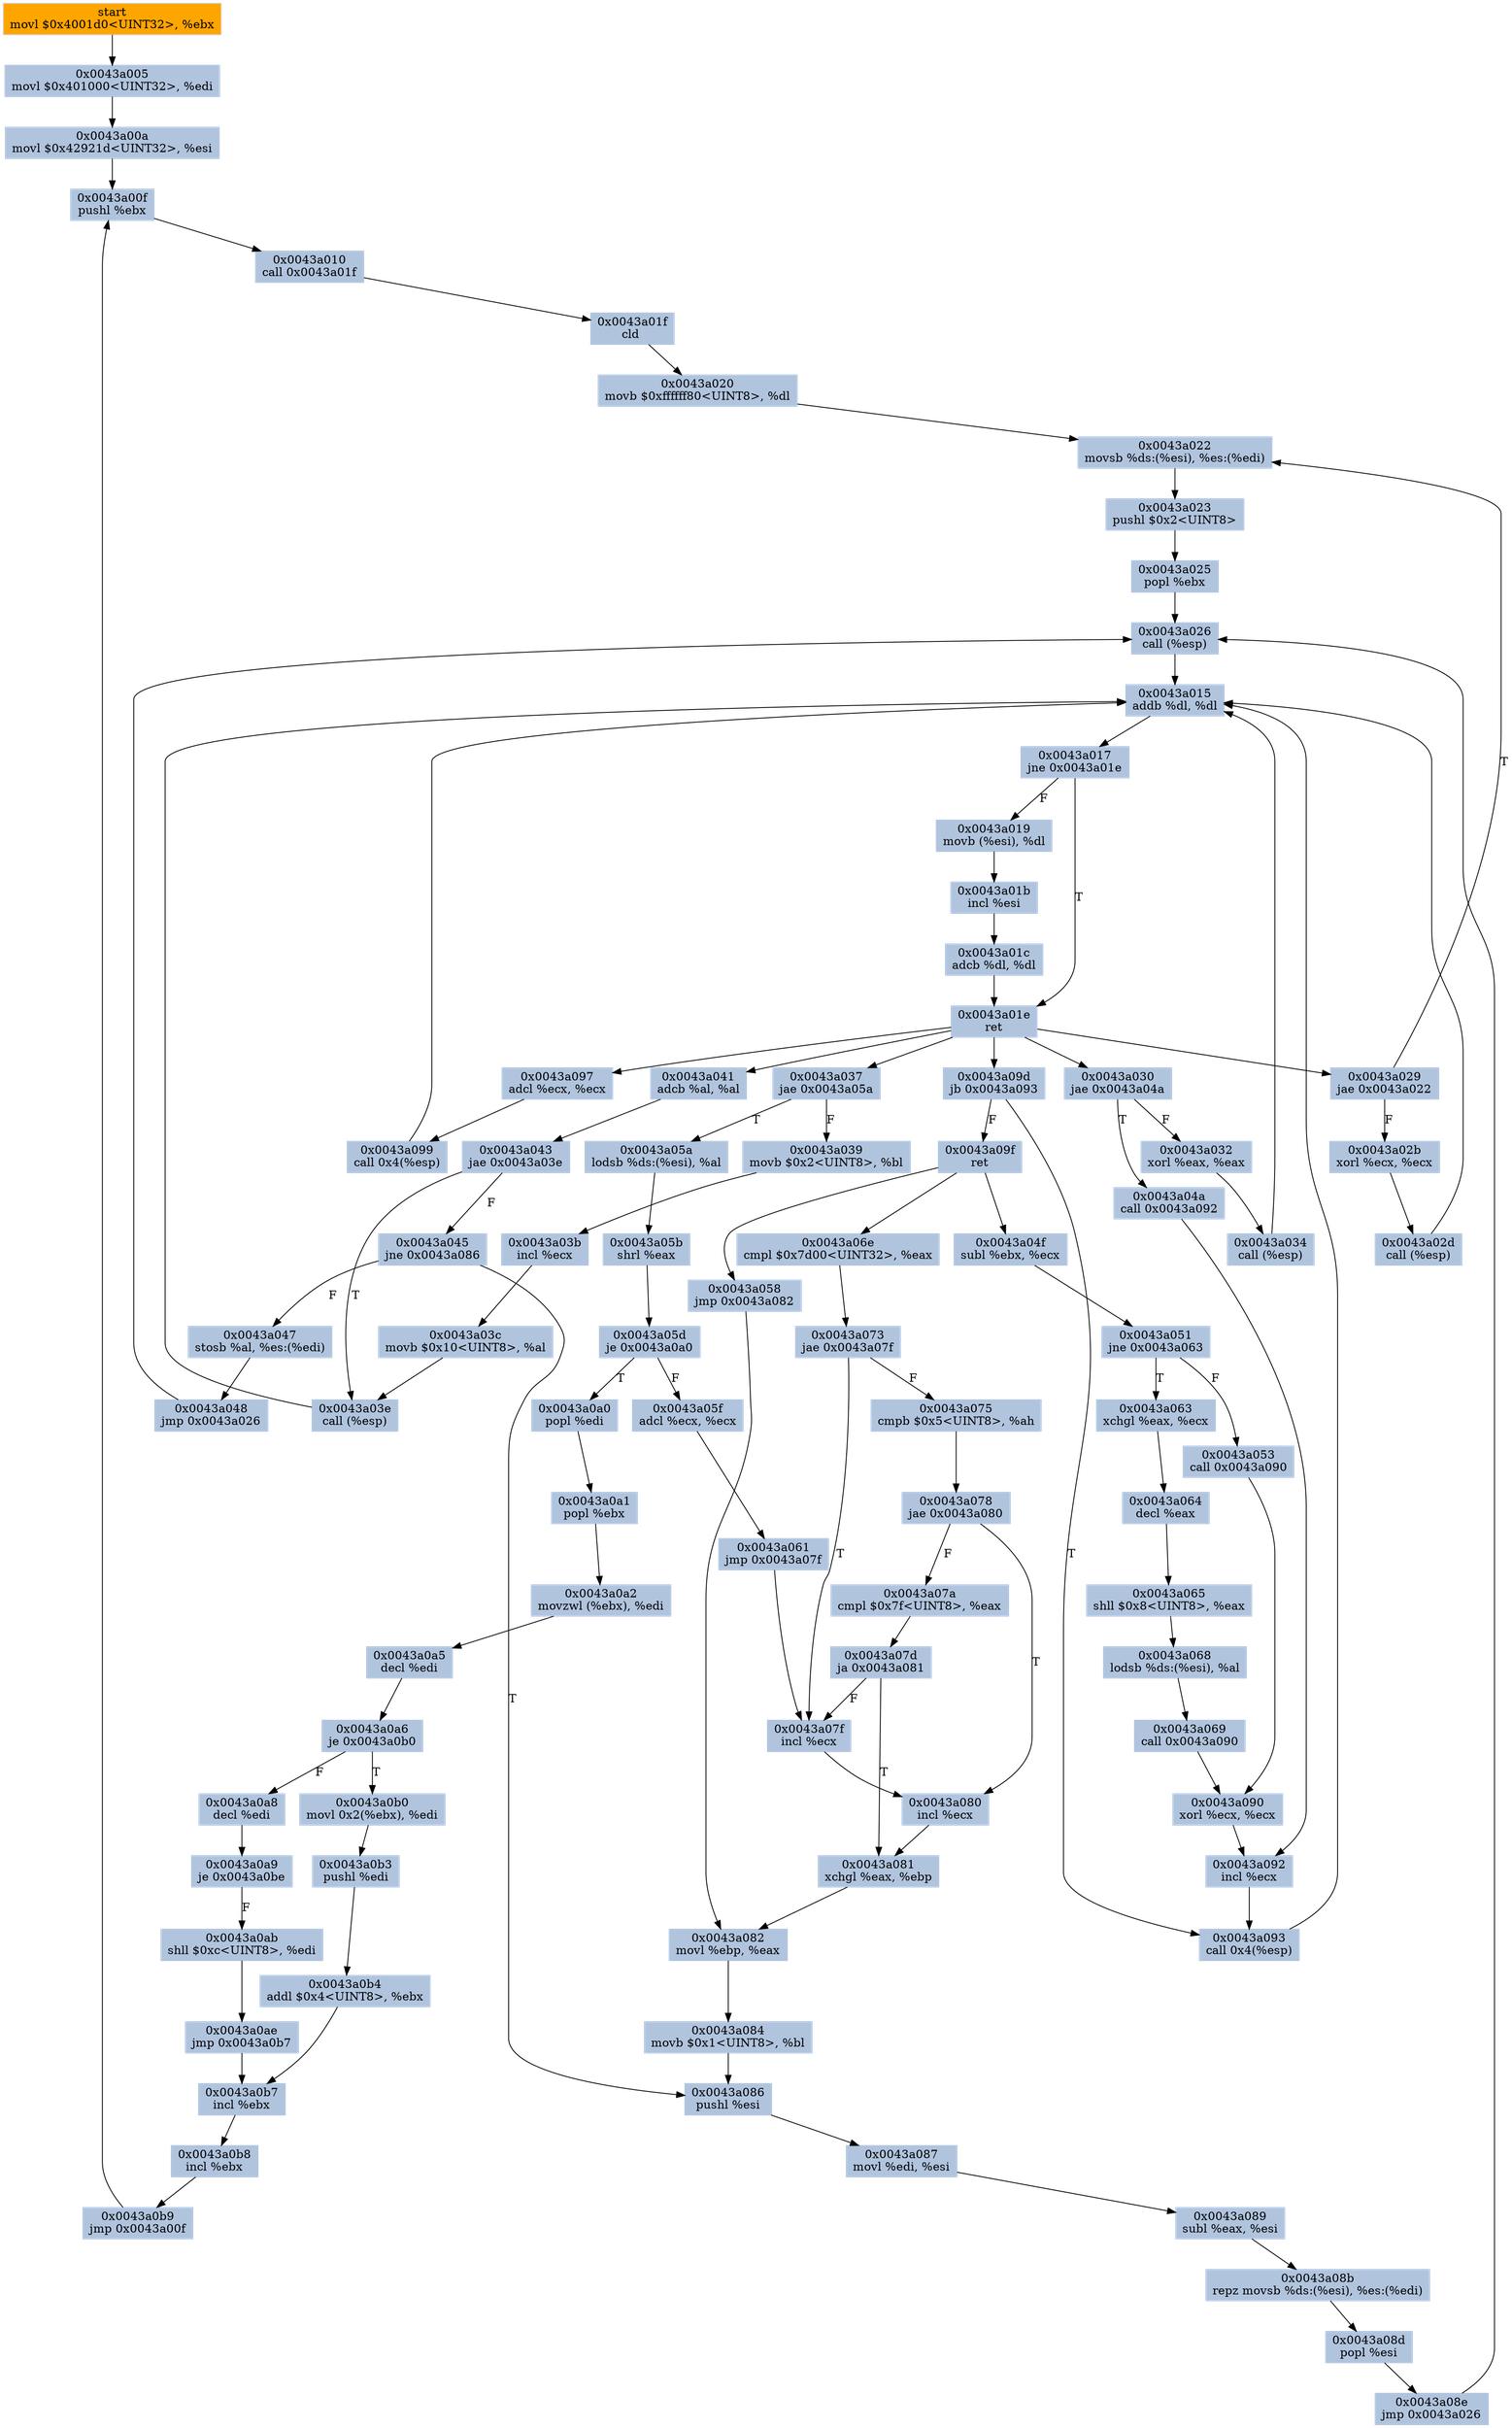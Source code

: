 digraph G {
node[shape=rectangle,style=filled,fillcolor=lightsteelblue,color=lightsteelblue]
bgcolor="transparent"
a0x0043a000movl_0x4001d0UINT32_ebx[label="start\nmovl $0x4001d0<UINT32>, %ebx",fillcolor="orange",color="lightgrey"];
a0x0043a005movl_0x401000UINT32_edi[label="0x0043a005\nmovl $0x401000<UINT32>, %edi"];
a0x0043a00amovl_0x42921dUINT32_esi[label="0x0043a00a\nmovl $0x42921d<UINT32>, %esi"];
a0x0043a00fpushl_ebx[label="0x0043a00f\npushl %ebx"];
a0x0043a010call_0x0043a01f[label="0x0043a010\ncall 0x0043a01f"];
a0x0043a01fcld_[label="0x0043a01f\ncld "];
a0x0043a020movb_0xffffff80UINT8_dl[label="0x0043a020\nmovb $0xffffff80<UINT8>, %dl"];
a0x0043a022movsb_ds_esi__es_edi_[label="0x0043a022\nmovsb %ds:(%esi), %es:(%edi)"];
a0x0043a023pushl_0x2UINT8[label="0x0043a023\npushl $0x2<UINT8>"];
a0x0043a025popl_ebx[label="0x0043a025\npopl %ebx"];
a0x0043a026call_esp_[label="0x0043a026\ncall (%esp)"];
a0x0043a015addb_dl_dl[label="0x0043a015\naddb %dl, %dl"];
a0x0043a017jne_0x0043a01e[label="0x0043a017\njne 0x0043a01e"];
a0x0043a019movb_esi__dl[label="0x0043a019\nmovb (%esi), %dl"];
a0x0043a01bincl_esi[label="0x0043a01b\nincl %esi"];
a0x0043a01cadcb_dl_dl[label="0x0043a01c\nadcb %dl, %dl"];
a0x0043a01eret[label="0x0043a01e\nret"];
a0x0043a029jae_0x0043a022[label="0x0043a029\njae 0x0043a022"];
a0x0043a02bxorl_ecx_ecx[label="0x0043a02b\nxorl %ecx, %ecx"];
a0x0043a02dcall_esp_[label="0x0043a02d\ncall (%esp)"];
a0x0043a030jae_0x0043a04a[label="0x0043a030\njae 0x0043a04a"];
a0x0043a032xorl_eax_eax[label="0x0043a032\nxorl %eax, %eax"];
a0x0043a034call_esp_[label="0x0043a034\ncall (%esp)"];
a0x0043a037jae_0x0043a05a[label="0x0043a037\njae 0x0043a05a"];
a0x0043a039movb_0x2UINT8_bl[label="0x0043a039\nmovb $0x2<UINT8>, %bl"];
a0x0043a03bincl_ecx[label="0x0043a03b\nincl %ecx"];
a0x0043a03cmovb_0x10UINT8_al[label="0x0043a03c\nmovb $0x10<UINT8>, %al"];
a0x0043a03ecall_esp_[label="0x0043a03e\ncall (%esp)"];
a0x0043a041adcb_al_al[label="0x0043a041\nadcb %al, %al"];
a0x0043a043jae_0x0043a03e[label="0x0043a043\njae 0x0043a03e"];
a0x0043a045jne_0x0043a086[label="0x0043a045\njne 0x0043a086"];
a0x0043a047stosb_al_es_edi_[label="0x0043a047\nstosb %al, %es:(%edi)"];
a0x0043a048jmp_0x0043a026[label="0x0043a048\njmp 0x0043a026"];
a0x0043a04acall_0x0043a092[label="0x0043a04a\ncall 0x0043a092"];
a0x0043a092incl_ecx[label="0x0043a092\nincl %ecx"];
a0x0043a093call_0x4esp_[label="0x0043a093\ncall 0x4(%esp)"];
a0x0043a097adcl_ecx_ecx[label="0x0043a097\nadcl %ecx, %ecx"];
a0x0043a099call_0x4esp_[label="0x0043a099\ncall 0x4(%esp)"];
a0x0043a09djb_0x0043a093[label="0x0043a09d\njb 0x0043a093"];
a0x0043a09fret[label="0x0043a09f\nret"];
a0x0043a04fsubl_ebx_ecx[label="0x0043a04f\nsubl %ebx, %ecx"];
a0x0043a051jne_0x0043a063[label="0x0043a051\njne 0x0043a063"];
a0x0043a063xchgl_eax_ecx[label="0x0043a063\nxchgl %eax, %ecx"];
a0x0043a064decl_eax[label="0x0043a064\ndecl %eax"];
a0x0043a065shll_0x8UINT8_eax[label="0x0043a065\nshll $0x8<UINT8>, %eax"];
a0x0043a068lodsb_ds_esi__al[label="0x0043a068\nlodsb %ds:(%esi), %al"];
a0x0043a069call_0x0043a090[label="0x0043a069\ncall 0x0043a090"];
a0x0043a090xorl_ecx_ecx[label="0x0043a090\nxorl %ecx, %ecx"];
a0x0043a06ecmpl_0x7d00UINT32_eax[label="0x0043a06e\ncmpl $0x7d00<UINT32>, %eax"];
a0x0043a073jae_0x0043a07f[label="0x0043a073\njae 0x0043a07f"];
a0x0043a075cmpb_0x5UINT8_ah[label="0x0043a075\ncmpb $0x5<UINT8>, %ah"];
a0x0043a078jae_0x0043a080[label="0x0043a078\njae 0x0043a080"];
a0x0043a07acmpl_0x7fUINT8_eax[label="0x0043a07a\ncmpl $0x7f<UINT8>, %eax"];
a0x0043a07dja_0x0043a081[label="0x0043a07d\nja 0x0043a081"];
a0x0043a07fincl_ecx[label="0x0043a07f\nincl %ecx"];
a0x0043a080incl_ecx[label="0x0043a080\nincl %ecx"];
a0x0043a081xchgl_eax_ebp[label="0x0043a081\nxchgl %eax, %ebp"];
a0x0043a082movl_ebp_eax[label="0x0043a082\nmovl %ebp, %eax"];
a0x0043a084movb_0x1UINT8_bl[label="0x0043a084\nmovb $0x1<UINT8>, %bl"];
a0x0043a086pushl_esi[label="0x0043a086\npushl %esi"];
a0x0043a087movl_edi_esi[label="0x0043a087\nmovl %edi, %esi"];
a0x0043a089subl_eax_esi[label="0x0043a089\nsubl %eax, %esi"];
a0x0043a08brepz_movsb_ds_esi__es_edi_[label="0x0043a08b\nrepz movsb %ds:(%esi), %es:(%edi)"];
a0x0043a08dpopl_esi[label="0x0043a08d\npopl %esi"];
a0x0043a08ejmp_0x0043a026[label="0x0043a08e\njmp 0x0043a026"];
a0x0043a053call_0x0043a090[label="0x0043a053\ncall 0x0043a090"];
a0x0043a058jmp_0x0043a082[label="0x0043a058\njmp 0x0043a082"];
a0x0043a05alodsb_ds_esi__al[label="0x0043a05a\nlodsb %ds:(%esi), %al"];
a0x0043a05bshrl_eax[label="0x0043a05b\nshrl %eax"];
a0x0043a05dje_0x0043a0a0[label="0x0043a05d\nje 0x0043a0a0"];
a0x0043a05fadcl_ecx_ecx[label="0x0043a05f\nadcl %ecx, %ecx"];
a0x0043a061jmp_0x0043a07f[label="0x0043a061\njmp 0x0043a07f"];
a0x0043a0a0popl_edi[label="0x0043a0a0\npopl %edi"];
a0x0043a0a1popl_ebx[label="0x0043a0a1\npopl %ebx"];
a0x0043a0a2movzwl_ebx__edi[label="0x0043a0a2\nmovzwl (%ebx), %edi"];
a0x0043a0a5decl_edi[label="0x0043a0a5\ndecl %edi"];
a0x0043a0a6je_0x0043a0b0[label="0x0043a0a6\nje 0x0043a0b0"];
a0x0043a0a8decl_edi[label="0x0043a0a8\ndecl %edi"];
a0x0043a0a9je_0x0043a0be[label="0x0043a0a9\nje 0x0043a0be"];
a0x0043a0abshll_0xcUINT8_edi[label="0x0043a0ab\nshll $0xc<UINT8>, %edi"];
a0x0043a0aejmp_0x0043a0b7[label="0x0043a0ae\njmp 0x0043a0b7"];
a0x0043a0b7incl_ebx[label="0x0043a0b7\nincl %ebx"];
a0x0043a0b8incl_ebx[label="0x0043a0b8\nincl %ebx"];
a0x0043a0b9jmp_0x0043a00f[label="0x0043a0b9\njmp 0x0043a00f"];
a0x0043a0b0movl_0x2ebx__edi[label="0x0043a0b0\nmovl 0x2(%ebx), %edi"];
a0x0043a0b3pushl_edi[label="0x0043a0b3\npushl %edi"];
a0x0043a0b4addl_0x4UINT8_ebx[label="0x0043a0b4\naddl $0x4<UINT8>, %ebx"];
a0x0043a000movl_0x4001d0UINT32_ebx -> a0x0043a005movl_0x401000UINT32_edi [color="#000000"];
a0x0043a005movl_0x401000UINT32_edi -> a0x0043a00amovl_0x42921dUINT32_esi [color="#000000"];
a0x0043a00amovl_0x42921dUINT32_esi -> a0x0043a00fpushl_ebx [color="#000000"];
a0x0043a00fpushl_ebx -> a0x0043a010call_0x0043a01f [color="#000000"];
a0x0043a010call_0x0043a01f -> a0x0043a01fcld_ [color="#000000"];
a0x0043a01fcld_ -> a0x0043a020movb_0xffffff80UINT8_dl [color="#000000"];
a0x0043a020movb_0xffffff80UINT8_dl -> a0x0043a022movsb_ds_esi__es_edi_ [color="#000000"];
a0x0043a022movsb_ds_esi__es_edi_ -> a0x0043a023pushl_0x2UINT8 [color="#000000"];
a0x0043a023pushl_0x2UINT8 -> a0x0043a025popl_ebx [color="#000000"];
a0x0043a025popl_ebx -> a0x0043a026call_esp_ [color="#000000"];
a0x0043a026call_esp_ -> a0x0043a015addb_dl_dl [color="#000000"];
a0x0043a015addb_dl_dl -> a0x0043a017jne_0x0043a01e [color="#000000"];
a0x0043a017jne_0x0043a01e -> a0x0043a019movb_esi__dl [color="#000000",label="F"];
a0x0043a019movb_esi__dl -> a0x0043a01bincl_esi [color="#000000"];
a0x0043a01bincl_esi -> a0x0043a01cadcb_dl_dl [color="#000000"];
a0x0043a01cadcb_dl_dl -> a0x0043a01eret [color="#000000"];
a0x0043a01eret -> a0x0043a029jae_0x0043a022 [color="#000000"];
a0x0043a029jae_0x0043a022 -> a0x0043a022movsb_ds_esi__es_edi_ [color="#000000",label="T"];
a0x0043a017jne_0x0043a01e -> a0x0043a01eret [color="#000000",label="T"];
a0x0043a029jae_0x0043a022 -> a0x0043a02bxorl_ecx_ecx [color="#000000",label="F"];
a0x0043a02bxorl_ecx_ecx -> a0x0043a02dcall_esp_ [color="#000000"];
a0x0043a02dcall_esp_ -> a0x0043a015addb_dl_dl [color="#000000"];
a0x0043a01eret -> a0x0043a030jae_0x0043a04a [color="#000000"];
a0x0043a030jae_0x0043a04a -> a0x0043a032xorl_eax_eax [color="#000000",label="F"];
a0x0043a032xorl_eax_eax -> a0x0043a034call_esp_ [color="#000000"];
a0x0043a034call_esp_ -> a0x0043a015addb_dl_dl [color="#000000"];
a0x0043a01eret -> a0x0043a037jae_0x0043a05a [color="#000000"];
a0x0043a037jae_0x0043a05a -> a0x0043a039movb_0x2UINT8_bl [color="#000000",label="F"];
a0x0043a039movb_0x2UINT8_bl -> a0x0043a03bincl_ecx [color="#000000"];
a0x0043a03bincl_ecx -> a0x0043a03cmovb_0x10UINT8_al [color="#000000"];
a0x0043a03cmovb_0x10UINT8_al -> a0x0043a03ecall_esp_ [color="#000000"];
a0x0043a03ecall_esp_ -> a0x0043a015addb_dl_dl [color="#000000"];
a0x0043a01eret -> a0x0043a041adcb_al_al [color="#000000"];
a0x0043a041adcb_al_al -> a0x0043a043jae_0x0043a03e [color="#000000"];
a0x0043a043jae_0x0043a03e -> a0x0043a03ecall_esp_ [color="#000000",label="T"];
a0x0043a043jae_0x0043a03e -> a0x0043a045jne_0x0043a086 [color="#000000",label="F"];
a0x0043a045jne_0x0043a086 -> a0x0043a047stosb_al_es_edi_ [color="#000000",label="F"];
a0x0043a047stosb_al_es_edi_ -> a0x0043a048jmp_0x0043a026 [color="#000000"];
a0x0043a048jmp_0x0043a026 -> a0x0043a026call_esp_ [color="#000000"];
a0x0043a030jae_0x0043a04a -> a0x0043a04acall_0x0043a092 [color="#000000",label="T"];
a0x0043a04acall_0x0043a092 -> a0x0043a092incl_ecx [color="#000000"];
a0x0043a092incl_ecx -> a0x0043a093call_0x4esp_ [color="#000000"];
a0x0043a093call_0x4esp_ -> a0x0043a015addb_dl_dl [color="#000000"];
a0x0043a01eret -> a0x0043a097adcl_ecx_ecx [color="#000000"];
a0x0043a097adcl_ecx_ecx -> a0x0043a099call_0x4esp_ [color="#000000"];
a0x0043a099call_0x4esp_ -> a0x0043a015addb_dl_dl [color="#000000"];
a0x0043a01eret -> a0x0043a09djb_0x0043a093 [color="#000000"];
a0x0043a09djb_0x0043a093 -> a0x0043a09fret [color="#000000",label="F"];
a0x0043a09fret -> a0x0043a04fsubl_ebx_ecx [color="#000000"];
a0x0043a04fsubl_ebx_ecx -> a0x0043a051jne_0x0043a063 [color="#000000"];
a0x0043a051jne_0x0043a063 -> a0x0043a063xchgl_eax_ecx [color="#000000",label="T"];
a0x0043a063xchgl_eax_ecx -> a0x0043a064decl_eax [color="#000000"];
a0x0043a064decl_eax -> a0x0043a065shll_0x8UINT8_eax [color="#000000"];
a0x0043a065shll_0x8UINT8_eax -> a0x0043a068lodsb_ds_esi__al [color="#000000"];
a0x0043a068lodsb_ds_esi__al -> a0x0043a069call_0x0043a090 [color="#000000"];
a0x0043a069call_0x0043a090 -> a0x0043a090xorl_ecx_ecx [color="#000000"];
a0x0043a090xorl_ecx_ecx -> a0x0043a092incl_ecx [color="#000000"];
a0x0043a09fret -> a0x0043a06ecmpl_0x7d00UINT32_eax [color="#000000"];
a0x0043a06ecmpl_0x7d00UINT32_eax -> a0x0043a073jae_0x0043a07f [color="#000000"];
a0x0043a073jae_0x0043a07f -> a0x0043a075cmpb_0x5UINT8_ah [color="#000000",label="F"];
a0x0043a075cmpb_0x5UINT8_ah -> a0x0043a078jae_0x0043a080 [color="#000000"];
a0x0043a078jae_0x0043a080 -> a0x0043a07acmpl_0x7fUINT8_eax [color="#000000",label="F"];
a0x0043a07acmpl_0x7fUINT8_eax -> a0x0043a07dja_0x0043a081 [color="#000000"];
a0x0043a07dja_0x0043a081 -> a0x0043a07fincl_ecx [color="#000000",label="F"];
a0x0043a07fincl_ecx -> a0x0043a080incl_ecx [color="#000000"];
a0x0043a080incl_ecx -> a0x0043a081xchgl_eax_ebp [color="#000000"];
a0x0043a081xchgl_eax_ebp -> a0x0043a082movl_ebp_eax [color="#000000"];
a0x0043a082movl_ebp_eax -> a0x0043a084movb_0x1UINT8_bl [color="#000000"];
a0x0043a084movb_0x1UINT8_bl -> a0x0043a086pushl_esi [color="#000000"];
a0x0043a086pushl_esi -> a0x0043a087movl_edi_esi [color="#000000"];
a0x0043a087movl_edi_esi -> a0x0043a089subl_eax_esi [color="#000000"];
a0x0043a089subl_eax_esi -> a0x0043a08brepz_movsb_ds_esi__es_edi_ [color="#000000"];
a0x0043a08brepz_movsb_ds_esi__es_edi_ -> a0x0043a08dpopl_esi [color="#000000"];
a0x0043a08dpopl_esi -> a0x0043a08ejmp_0x0043a026 [color="#000000"];
a0x0043a08ejmp_0x0043a026 -> a0x0043a026call_esp_ [color="#000000"];
a0x0043a051jne_0x0043a063 -> a0x0043a053call_0x0043a090 [color="#000000",label="F"];
a0x0043a053call_0x0043a090 -> a0x0043a090xorl_ecx_ecx [color="#000000"];
a0x0043a09fret -> a0x0043a058jmp_0x0043a082 [color="#000000"];
a0x0043a058jmp_0x0043a082 -> a0x0043a082movl_ebp_eax [color="#000000"];
a0x0043a037jae_0x0043a05a -> a0x0043a05alodsb_ds_esi__al [color="#000000",label="T"];
a0x0043a05alodsb_ds_esi__al -> a0x0043a05bshrl_eax [color="#000000"];
a0x0043a05bshrl_eax -> a0x0043a05dje_0x0043a0a0 [color="#000000"];
a0x0043a05dje_0x0043a0a0 -> a0x0043a05fadcl_ecx_ecx [color="#000000",label="F"];
a0x0043a05fadcl_ecx_ecx -> a0x0043a061jmp_0x0043a07f [color="#000000"];
a0x0043a061jmp_0x0043a07f -> a0x0043a07fincl_ecx [color="#000000"];
a0x0043a045jne_0x0043a086 -> a0x0043a086pushl_esi [color="#000000",label="T"];
a0x0043a09djb_0x0043a093 -> a0x0043a093call_0x4esp_ [color="#000000",label="T"];
a0x0043a07dja_0x0043a081 -> a0x0043a081xchgl_eax_ebp [color="#000000",label="T"];
a0x0043a078jae_0x0043a080 -> a0x0043a080incl_ecx [color="#000000",label="T"];
a0x0043a073jae_0x0043a07f -> a0x0043a07fincl_ecx [color="#000000",label="T"];
a0x0043a05dje_0x0043a0a0 -> a0x0043a0a0popl_edi [color="#000000",label="T"];
a0x0043a0a0popl_edi -> a0x0043a0a1popl_ebx [color="#000000"];
a0x0043a0a1popl_ebx -> a0x0043a0a2movzwl_ebx__edi [color="#000000"];
a0x0043a0a2movzwl_ebx__edi -> a0x0043a0a5decl_edi [color="#000000"];
a0x0043a0a5decl_edi -> a0x0043a0a6je_0x0043a0b0 [color="#000000"];
a0x0043a0a6je_0x0043a0b0 -> a0x0043a0a8decl_edi [color="#000000",label="F"];
a0x0043a0a8decl_edi -> a0x0043a0a9je_0x0043a0be [color="#000000"];
a0x0043a0a9je_0x0043a0be -> a0x0043a0abshll_0xcUINT8_edi [color="#000000",label="F"];
a0x0043a0abshll_0xcUINT8_edi -> a0x0043a0aejmp_0x0043a0b7 [color="#000000"];
a0x0043a0aejmp_0x0043a0b7 -> a0x0043a0b7incl_ebx [color="#000000"];
a0x0043a0b7incl_ebx -> a0x0043a0b8incl_ebx [color="#000000"];
a0x0043a0b8incl_ebx -> a0x0043a0b9jmp_0x0043a00f [color="#000000"];
a0x0043a0b9jmp_0x0043a00f -> a0x0043a00fpushl_ebx [color="#000000"];
a0x0043a0a6je_0x0043a0b0 -> a0x0043a0b0movl_0x2ebx__edi [color="#000000",label="T"];
a0x0043a0b0movl_0x2ebx__edi -> a0x0043a0b3pushl_edi [color="#000000"];
a0x0043a0b3pushl_edi -> a0x0043a0b4addl_0x4UINT8_ebx [color="#000000"];
a0x0043a0b4addl_0x4UINT8_ebx -> a0x0043a0b7incl_ebx [color="#000000"];
}
